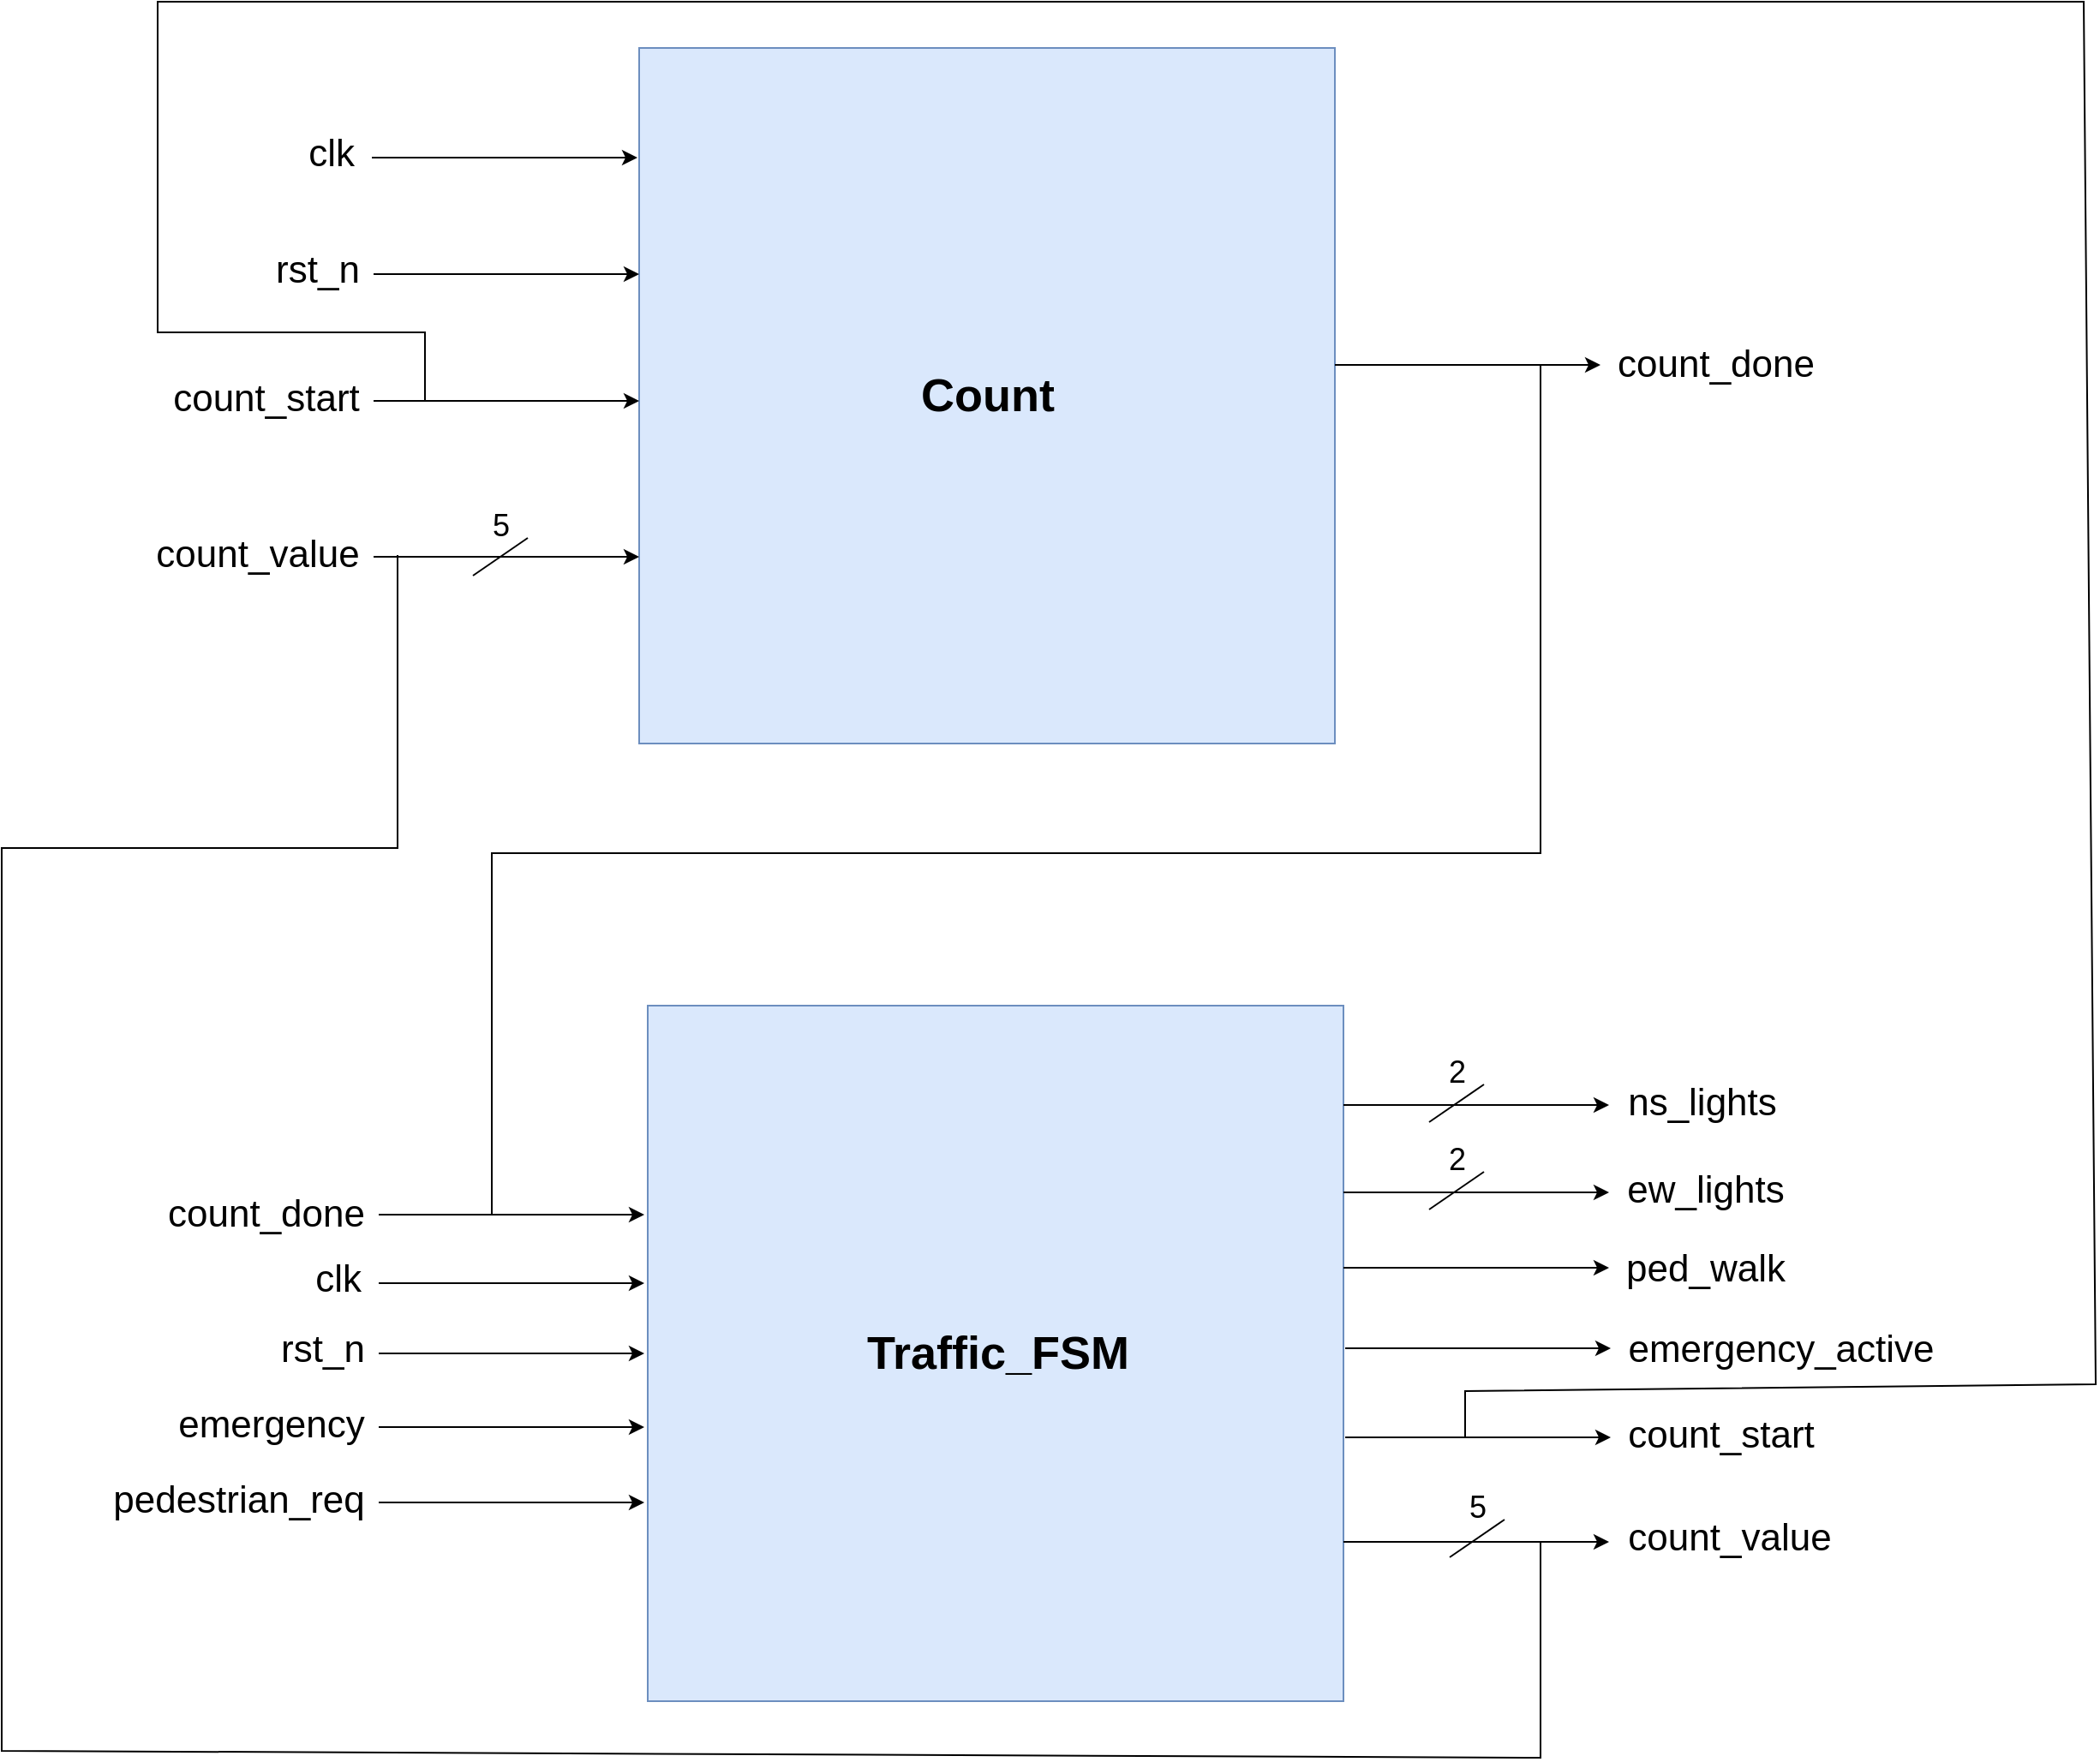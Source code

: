 <mxfile version="26.0.15">
  <diagram name="Page-1" id="YWFIZwyINcDhtMapcSa-">
    <mxGraphModel dx="1985" dy="1398" grid="0" gridSize="10" guides="1" tooltips="1" connect="1" arrows="1" fold="1" page="1" pageScale="1" pageWidth="1700" pageHeight="1100" math="0" shadow="0">
      <root>
        <mxCell id="0" />
        <mxCell id="1" parent="0" />
        <mxCell id="3sV6u4wmjcROQWb_skof-1" value="" style="whiteSpace=wrap;html=1;aspect=fixed;fillColor=#dae8fc;strokeColor=#6c8ebf;" vertex="1" parent="1">
          <mxGeometry x="671" y="61" width="406" height="406" as="geometry" />
        </mxCell>
        <mxCell id="3sV6u4wmjcROQWb_skof-2" value="" style="endArrow=classic;html=1;rounded=0;" edge="1" parent="1">
          <mxGeometry width="50" height="50" relative="1" as="geometry">
            <mxPoint x="515" y="125" as="sourcePoint" />
            <mxPoint x="670" y="125" as="targetPoint" />
          </mxGeometry>
        </mxCell>
        <mxCell id="3sV6u4wmjcROQWb_skof-3" value="" style="endArrow=classic;html=1;rounded=0;" edge="1" parent="1">
          <mxGeometry width="50" height="50" relative="1" as="geometry">
            <mxPoint x="516" y="193" as="sourcePoint" />
            <mxPoint x="671" y="193" as="targetPoint" />
          </mxGeometry>
        </mxCell>
        <mxCell id="3sV6u4wmjcROQWb_skof-4" value="" style="endArrow=classic;html=1;rounded=0;" edge="1" parent="1">
          <mxGeometry width="50" height="50" relative="1" as="geometry">
            <mxPoint x="516" y="267" as="sourcePoint" />
            <mxPoint x="671" y="267" as="targetPoint" />
          </mxGeometry>
        </mxCell>
        <mxCell id="3sV6u4wmjcROQWb_skof-5" value="" style="endArrow=classic;html=1;rounded=0;" edge="1" parent="1">
          <mxGeometry width="50" height="50" relative="1" as="geometry">
            <mxPoint x="516" y="358" as="sourcePoint" />
            <mxPoint x="671" y="358" as="targetPoint" />
          </mxGeometry>
        </mxCell>
        <mxCell id="3sV6u4wmjcROQWb_skof-6" value="" style="endArrow=classic;html=1;rounded=0;" edge="1" parent="1">
          <mxGeometry width="50" height="50" relative="1" as="geometry">
            <mxPoint x="1077" y="246" as="sourcePoint" />
            <mxPoint x="1232" y="246" as="targetPoint" />
          </mxGeometry>
        </mxCell>
        <mxCell id="3sV6u4wmjcROQWb_skof-7" value="" style="endArrow=none;html=1;rounded=0;" edge="1" parent="1">
          <mxGeometry width="50" height="50" relative="1" as="geometry">
            <mxPoint x="574" y="369" as="sourcePoint" />
            <mxPoint x="606" y="347" as="targetPoint" />
          </mxGeometry>
        </mxCell>
        <mxCell id="3sV6u4wmjcROQWb_skof-8" value="&lt;font style=&quot;font-size: 18px;&quot;&gt;5&lt;/font&gt;" style="text;html=1;align=center;verticalAlign=middle;resizable=0;points=[];autosize=1;strokeColor=none;fillColor=none;" vertex="1" parent="1">
          <mxGeometry x="576" y="323" width="28" height="34" as="geometry" />
        </mxCell>
        <mxCell id="3sV6u4wmjcROQWb_skof-9" value="&lt;font style=&quot;font-size: 22px;&quot;&gt;clk&lt;/font&gt;" style="text;html=1;align=center;verticalAlign=middle;resizable=0;points=[];autosize=1;strokeColor=none;fillColor=none;" vertex="1" parent="1">
          <mxGeometry x="468" y="104" width="45" height="38" as="geometry" />
        </mxCell>
        <mxCell id="3sV6u4wmjcROQWb_skof-10" value="&lt;font style=&quot;font-size: 22px;&quot;&gt;rst_n&lt;/font&gt;" style="text;html=1;align=center;verticalAlign=middle;resizable=0;points=[];autosize=1;strokeColor=none;fillColor=none;" vertex="1" parent="1">
          <mxGeometry x="449" y="172" width="67" height="38" as="geometry" />
        </mxCell>
        <mxCell id="3sV6u4wmjcROQWb_skof-11" value="&lt;font style=&quot;font-size: 22px;&quot;&gt;count_start&lt;/font&gt;" style="text;html=1;align=center;verticalAlign=middle;resizable=0;points=[];autosize=1;strokeColor=none;fillColor=none;" vertex="1" parent="1">
          <mxGeometry x="389" y="247" width="127" height="38" as="geometry" />
        </mxCell>
        <mxCell id="3sV6u4wmjcROQWb_skof-12" value="&lt;font style=&quot;font-size: 22px;&quot;&gt;count_value&lt;/font&gt;" style="text;html=1;align=center;verticalAlign=middle;resizable=0;points=[];autosize=1;strokeColor=none;fillColor=none;" vertex="1" parent="1">
          <mxGeometry x="379" y="338" width="137" height="38" as="geometry" />
        </mxCell>
        <mxCell id="3sV6u4wmjcROQWb_skof-13" value="&lt;font style=&quot;font-size: 22px;&quot;&gt;count_done&lt;/font&gt;" style="text;html=1;align=center;verticalAlign=middle;resizable=0;points=[];autosize=1;strokeColor=none;fillColor=none;" vertex="1" parent="1">
          <mxGeometry x="1232" y="227" width="133" height="38" as="geometry" />
        </mxCell>
        <mxCell id="3sV6u4wmjcROQWb_skof-14" value="&lt;font style=&quot;font-size: 27px;&quot;&gt;&lt;b&gt;Count&lt;/b&gt;&lt;/font&gt;" style="text;html=1;align=center;verticalAlign=middle;resizable=0;points=[];autosize=1;strokeColor=none;fillColor=none;" vertex="1" parent="1">
          <mxGeometry x="826" y="242" width="96" height="44" as="geometry" />
        </mxCell>
        <mxCell id="3sV6u4wmjcROQWb_skof-15" value="" style="whiteSpace=wrap;html=1;aspect=fixed;fillColor=#dae8fc;strokeColor=#6c8ebf;" vertex="1" parent="1">
          <mxGeometry x="676" y="620" width="406" height="406" as="geometry" />
        </mxCell>
        <mxCell id="3sV6u4wmjcROQWb_skof-16" value="" style="endArrow=classic;html=1;rounded=0;" edge="1" parent="1">
          <mxGeometry width="50" height="50" relative="1" as="geometry">
            <mxPoint x="519" y="782" as="sourcePoint" />
            <mxPoint x="674" y="782" as="targetPoint" />
          </mxGeometry>
        </mxCell>
        <mxCell id="3sV6u4wmjcROQWb_skof-17" value="" style="endArrow=classic;html=1;rounded=0;" edge="1" parent="1">
          <mxGeometry width="50" height="50" relative="1" as="geometry">
            <mxPoint x="519" y="823" as="sourcePoint" />
            <mxPoint x="674" y="823" as="targetPoint" />
          </mxGeometry>
        </mxCell>
        <mxCell id="3sV6u4wmjcROQWb_skof-18" value="" style="endArrow=classic;html=1;rounded=0;" edge="1" parent="1">
          <mxGeometry width="50" height="50" relative="1" as="geometry">
            <mxPoint x="519" y="866" as="sourcePoint" />
            <mxPoint x="674" y="866" as="targetPoint" />
          </mxGeometry>
        </mxCell>
        <mxCell id="3sV6u4wmjcROQWb_skof-19" value="" style="endArrow=classic;html=1;rounded=0;" edge="1" parent="1">
          <mxGeometry width="50" height="50" relative="1" as="geometry">
            <mxPoint x="519" y="910" as="sourcePoint" />
            <mxPoint x="674" y="910" as="targetPoint" />
          </mxGeometry>
        </mxCell>
        <mxCell id="3sV6u4wmjcROQWb_skof-20" value="" style="endArrow=classic;html=1;rounded=0;" edge="1" parent="1">
          <mxGeometry width="50" height="50" relative="1" as="geometry">
            <mxPoint x="1082" y="678" as="sourcePoint" />
            <mxPoint x="1237" y="678" as="targetPoint" />
          </mxGeometry>
        </mxCell>
        <mxCell id="3sV6u4wmjcROQWb_skof-21" value="" style="endArrow=none;html=1;rounded=0;" edge="1" parent="1">
          <mxGeometry width="50" height="50" relative="1" as="geometry">
            <mxPoint x="1132" y="688" as="sourcePoint" />
            <mxPoint x="1164" y="666" as="targetPoint" />
          </mxGeometry>
        </mxCell>
        <mxCell id="3sV6u4wmjcROQWb_skof-22" value="&lt;font style=&quot;font-size: 18px;&quot;&gt;2&lt;/font&gt;" style="text;html=1;align=center;verticalAlign=middle;resizable=0;points=[];autosize=1;strokeColor=none;fillColor=none;" vertex="1" parent="1">
          <mxGeometry x="1134" y="642" width="28" height="34" as="geometry" />
        </mxCell>
        <mxCell id="3sV6u4wmjcROQWb_skof-23" value="&lt;font style=&quot;font-size: 22px;&quot;&gt;clk&lt;/font&gt;" style="text;html=1;align=center;verticalAlign=middle;resizable=0;points=[];autosize=1;strokeColor=none;fillColor=none;" vertex="1" parent="1">
          <mxGeometry x="472" y="761" width="45" height="38" as="geometry" />
        </mxCell>
        <mxCell id="3sV6u4wmjcROQWb_skof-24" value="&lt;font style=&quot;font-size: 22px;&quot;&gt;rst_n&lt;/font&gt;" style="text;html=1;align=center;verticalAlign=middle;resizable=0;points=[];autosize=1;strokeColor=none;fillColor=none;" vertex="1" parent="1">
          <mxGeometry x="452" y="802" width="67" height="38" as="geometry" />
        </mxCell>
        <mxCell id="3sV6u4wmjcROQWb_skof-25" value="&lt;font style=&quot;font-size: 22px;&quot;&gt;emergency&lt;/font&gt;" style="text;html=1;align=center;verticalAlign=middle;resizable=0;points=[];autosize=1;strokeColor=none;fillColor=none;" vertex="1" parent="1">
          <mxGeometry x="392" y="846" width="127" height="38" as="geometry" />
        </mxCell>
        <mxCell id="3sV6u4wmjcROQWb_skof-26" value="&lt;font style=&quot;font-size: 22px;&quot;&gt;pedestrian_req&lt;/font&gt;" style="text;html=1;align=center;verticalAlign=middle;resizable=0;points=[];autosize=1;strokeColor=none;fillColor=none;" vertex="1" parent="1">
          <mxGeometry x="354" y="890" width="165" height="38" as="geometry" />
        </mxCell>
        <mxCell id="3sV6u4wmjcROQWb_skof-27" value="&lt;font style=&quot;font-size: 22px;&quot;&gt;ns_lights&lt;/font&gt;" style="text;html=1;align=center;verticalAlign=middle;resizable=0;points=[];autosize=1;strokeColor=none;fillColor=none;" vertex="1" parent="1">
          <mxGeometry x="1238" y="658" width="105" height="38" as="geometry" />
        </mxCell>
        <mxCell id="3sV6u4wmjcROQWb_skof-28" value="&lt;font style=&quot;font-size: 27px;&quot;&gt;&lt;b&gt;Traffic_FSM&lt;/b&gt;&lt;/font&gt;" style="text;html=1;align=center;verticalAlign=middle;resizable=0;points=[];autosize=1;strokeColor=none;fillColor=none;" vertex="1" parent="1">
          <mxGeometry x="794" y="801" width="171" height="44" as="geometry" />
        </mxCell>
        <mxCell id="3sV6u4wmjcROQWb_skof-43" value="" style="endArrow=classic;html=1;rounded=0;" edge="1" parent="1">
          <mxGeometry width="50" height="50" relative="1" as="geometry">
            <mxPoint x="519" y="742" as="sourcePoint" />
            <mxPoint x="674" y="742" as="targetPoint" />
          </mxGeometry>
        </mxCell>
        <mxCell id="3sV6u4wmjcROQWb_skof-44" value="&lt;font style=&quot;font-size: 22px;&quot;&gt;count_done&lt;/font&gt;" style="text;html=1;align=center;verticalAlign=middle;resizable=0;points=[];autosize=1;strokeColor=none;fillColor=none;" vertex="1" parent="1">
          <mxGeometry x="386" y="723" width="133" height="38" as="geometry" />
        </mxCell>
        <mxCell id="3sV6u4wmjcROQWb_skof-47" value="" style="endArrow=none;html=1;rounded=0;" edge="1" parent="1">
          <mxGeometry width="50" height="50" relative="1" as="geometry">
            <mxPoint x="585" y="742" as="sourcePoint" />
            <mxPoint x="1197" y="246" as="targetPoint" />
            <Array as="points">
              <mxPoint x="585" y="531" />
              <mxPoint x="1197" y="531" />
            </Array>
          </mxGeometry>
        </mxCell>
        <mxCell id="3sV6u4wmjcROQWb_skof-48" value="" style="endArrow=classic;html=1;rounded=0;" edge="1" parent="1">
          <mxGeometry width="50" height="50" relative="1" as="geometry">
            <mxPoint x="1082" y="729" as="sourcePoint" />
            <mxPoint x="1237" y="729" as="targetPoint" />
          </mxGeometry>
        </mxCell>
        <mxCell id="3sV6u4wmjcROQWb_skof-49" value="" style="endArrow=none;html=1;rounded=0;" edge="1" parent="1">
          <mxGeometry width="50" height="50" relative="1" as="geometry">
            <mxPoint x="1132" y="739" as="sourcePoint" />
            <mxPoint x="1164" y="717" as="targetPoint" />
          </mxGeometry>
        </mxCell>
        <mxCell id="3sV6u4wmjcROQWb_skof-50" value="&lt;font style=&quot;font-size: 18px;&quot;&gt;2&lt;/font&gt;" style="text;html=1;align=center;verticalAlign=middle;resizable=0;points=[];autosize=1;strokeColor=none;fillColor=none;" vertex="1" parent="1">
          <mxGeometry x="1134" y="693" width="28" height="34" as="geometry" />
        </mxCell>
        <mxCell id="3sV6u4wmjcROQWb_skof-51" value="&lt;font style=&quot;font-size: 22px;&quot;&gt;ew_lights&lt;/font&gt;" style="text;html=1;align=center;verticalAlign=middle;resizable=0;points=[];autosize=1;strokeColor=none;fillColor=none;" vertex="1" parent="1">
          <mxGeometry x="1238" y="709" width="110" height="38" as="geometry" />
        </mxCell>
        <mxCell id="3sV6u4wmjcROQWb_skof-52" value="" style="endArrow=classic;html=1;rounded=0;" edge="1" parent="1">
          <mxGeometry width="50" height="50" relative="1" as="geometry">
            <mxPoint x="1082" y="773" as="sourcePoint" />
            <mxPoint x="1237" y="773" as="targetPoint" />
          </mxGeometry>
        </mxCell>
        <mxCell id="3sV6u4wmjcROQWb_skof-53" value="" style="endArrow=classic;html=1;rounded=0;" edge="1" parent="1">
          <mxGeometry width="50" height="50" relative="1" as="geometry">
            <mxPoint x="1083" y="820" as="sourcePoint" />
            <mxPoint x="1238" y="820" as="targetPoint" />
          </mxGeometry>
        </mxCell>
        <mxCell id="3sV6u4wmjcROQWb_skof-54" value="" style="endArrow=classic;html=1;rounded=0;" edge="1" parent="1">
          <mxGeometry width="50" height="50" relative="1" as="geometry">
            <mxPoint x="1083" y="872" as="sourcePoint" />
            <mxPoint x="1238" y="872" as="targetPoint" />
          </mxGeometry>
        </mxCell>
        <mxCell id="3sV6u4wmjcROQWb_skof-55" value="&lt;font style=&quot;font-size: 22px;&quot;&gt;ped_walk&lt;/font&gt;" style="text;html=1;align=center;verticalAlign=middle;resizable=0;points=[];autosize=1;strokeColor=none;fillColor=none;" vertex="1" parent="1">
          <mxGeometry x="1237" y="755" width="111" height="38" as="geometry" />
        </mxCell>
        <mxCell id="3sV6u4wmjcROQWb_skof-56" value="&lt;font style=&quot;font-size: 22px;&quot;&gt;emergency_active&lt;/font&gt;" style="text;html=1;align=center;verticalAlign=middle;resizable=0;points=[];autosize=1;strokeColor=none;fillColor=none;" vertex="1" parent="1">
          <mxGeometry x="1238" y="802" width="197" height="38" as="geometry" />
        </mxCell>
        <mxCell id="3sV6u4wmjcROQWb_skof-58" value="&lt;font style=&quot;font-size: 22px;&quot;&gt;count_start&lt;/font&gt;" style="text;html=1;align=center;verticalAlign=middle;resizable=0;points=[];autosize=1;strokeColor=none;fillColor=none;" vertex="1" parent="1">
          <mxGeometry x="1238" y="852" width="127" height="38" as="geometry" />
        </mxCell>
        <mxCell id="3sV6u4wmjcROQWb_skof-59" value="" style="endArrow=classic;html=1;rounded=0;" edge="1" parent="1">
          <mxGeometry width="50" height="50" relative="1" as="geometry">
            <mxPoint x="1082" y="933" as="sourcePoint" />
            <mxPoint x="1237" y="933" as="targetPoint" />
          </mxGeometry>
        </mxCell>
        <mxCell id="3sV6u4wmjcROQWb_skof-60" value="&lt;font style=&quot;font-size: 22px;&quot;&gt;count_value&lt;/font&gt;" style="text;html=1;align=center;verticalAlign=middle;resizable=0;points=[];autosize=1;strokeColor=none;fillColor=none;" vertex="1" parent="1">
          <mxGeometry x="1238" y="912" width="137" height="38" as="geometry" />
        </mxCell>
        <mxCell id="3sV6u4wmjcROQWb_skof-61" value="" style="endArrow=none;html=1;rounded=0;" edge="1" parent="1">
          <mxGeometry width="50" height="50" relative="1" as="geometry">
            <mxPoint x="1144" y="942" as="sourcePoint" />
            <mxPoint x="1176" y="920" as="targetPoint" />
          </mxGeometry>
        </mxCell>
        <mxCell id="3sV6u4wmjcROQWb_skof-62" value="&lt;font style=&quot;font-size: 18px;&quot;&gt;5&lt;/font&gt;" style="text;html=1;align=center;verticalAlign=middle;resizable=0;points=[];autosize=1;strokeColor=none;fillColor=none;" vertex="1" parent="1">
          <mxGeometry x="1146" y="896" width="28" height="34" as="geometry" />
        </mxCell>
        <mxCell id="3sV6u4wmjcROQWb_skof-63" value="" style="endArrow=none;html=1;rounded=0;" edge="1" parent="1">
          <mxGeometry width="50" height="50" relative="1" as="geometry">
            <mxPoint x="1197" y="933" as="sourcePoint" />
            <mxPoint x="530" y="357" as="targetPoint" />
            <Array as="points">
              <mxPoint x="1197" y="1059" />
              <mxPoint x="299" y="1055" />
              <mxPoint x="299" y="528" />
              <mxPoint x="530" y="528" />
            </Array>
          </mxGeometry>
        </mxCell>
        <mxCell id="3sV6u4wmjcROQWb_skof-64" value="" style="endArrow=none;html=1;rounded=0;" edge="1" parent="1">
          <mxGeometry width="50" height="50" relative="1" as="geometry">
            <mxPoint x="1153" y="872" as="sourcePoint" />
            <mxPoint x="546" y="267" as="targetPoint" />
            <Array as="points">
              <mxPoint x="1153" y="845" />
              <mxPoint x="1521" y="841" />
              <mxPoint x="1514" y="34" />
              <mxPoint x="390" y="34" />
              <mxPoint x="390" y="227" />
              <mxPoint x="546" y="227" />
            </Array>
          </mxGeometry>
        </mxCell>
      </root>
    </mxGraphModel>
  </diagram>
</mxfile>

